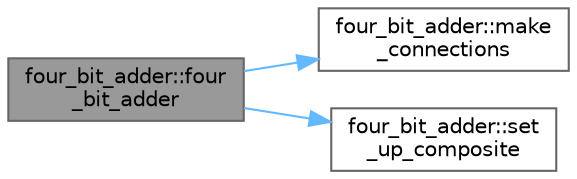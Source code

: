 digraph "four_bit_adder::four_bit_adder"
{
 // LATEX_PDF_SIZE
  bgcolor="transparent";
  edge [fontname=Helvetica,fontsize=10,labelfontname=Helvetica,labelfontsize=10];
  node [fontname=Helvetica,fontsize=10,shape=box,height=0.2,width=0.4];
  rankdir="LR";
  Node1 [id="Node000001",label="four_bit_adder::four\l_bit_adder",height=0.2,width=0.4,color="gray40", fillcolor="grey60", style="filled", fontcolor="black",tooltip=" "];
  Node1 -> Node2 [id="edge1_Node000001_Node000002",color="steelblue1",style="solid",tooltip=" "];
  Node2 [id="Node000002",label="four_bit_adder::make\l_connections",height=0.2,width=0.4,color="grey40", fillcolor="white", style="filled",URL="$classfour__bit__adder.html#ac1c43457fac1f4452f686f66d74fabe3",tooltip=" "];
  Node1 -> Node3 [id="edge2_Node000001_Node000003",color="steelblue1",style="solid",tooltip=" "];
  Node3 [id="Node000003",label="four_bit_adder::set\l_up_composite",height=0.2,width=0.4,color="grey40", fillcolor="white", style="filled",URL="$classfour__bit__adder.html#a1f4cea38529e1754cf609aa2ced64d44",tooltip=" "];
}
